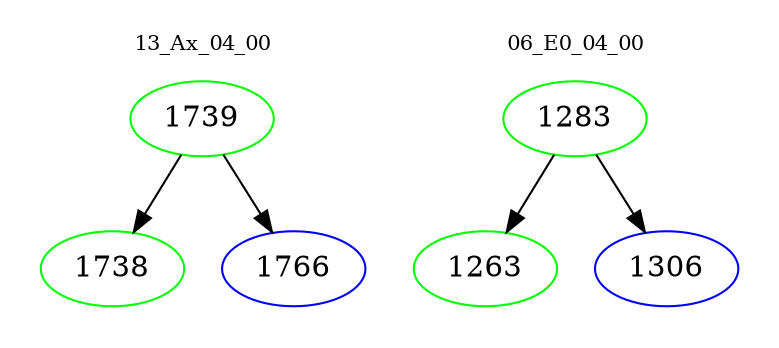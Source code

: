digraph{
subgraph cluster_0 {
color = white
label = "13_Ax_04_00";
fontsize=10;
T0_1739 [label="1739", color="green"]
T0_1739 -> T0_1738 [color="black"]
T0_1738 [label="1738", color="green"]
T0_1739 -> T0_1766 [color="black"]
T0_1766 [label="1766", color="blue"]
}
subgraph cluster_1 {
color = white
label = "06_E0_04_00";
fontsize=10;
T1_1283 [label="1283", color="green"]
T1_1283 -> T1_1263 [color="black"]
T1_1263 [label="1263", color="green"]
T1_1283 -> T1_1306 [color="black"]
T1_1306 [label="1306", color="blue"]
}
}
